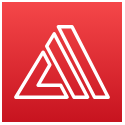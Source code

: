 <mxfile version="14.3.0" type="github">
  <diagram id="Zeva_BYZzrnB-aqxfvfc" name="Page-1">
    <mxGraphModel dx="1422" dy="791" grid="1" gridSize="10" guides="1" tooltips="1" connect="1" arrows="1" fold="1" page="1" pageScale="1" pageWidth="850" pageHeight="1100" math="0" shadow="0">
      <root>
        <mxCell id="0" />
        <mxCell id="1" parent="0" />
        <mxCell id="zPoS3peQgzudHo02wC-j-1" value="" style="points=[[0,0,0],[0.25,0,0],[0.5,0,0],[0.75,0,0],[1,0,0],[0,1,0],[0.25,1,0],[0.5,1,0],[0.75,1,0],[1,1,0],[0,0.25,0],[0,0.5,0],[0,0.75,0],[1,0.25,0],[1,0.5,0],[1,0.75,0]];outlineConnect=0;fontColor=#232F3E;gradientColor=#F54749;gradientDirection=north;fillColor=#C7131F;strokeColor=#ffffff;dashed=0;verticalLabelPosition=bottom;verticalAlign=top;align=center;html=1;fontSize=12;fontStyle=0;aspect=fixed;shape=mxgraph.aws4.resourceIcon;resIcon=mxgraph.aws4.amplify;" vertex="1" parent="1">
          <mxGeometry x="260" y="340" width="60" height="60" as="geometry" />
        </mxCell>
      </root>
    </mxGraphModel>
  </diagram>
</mxfile>
